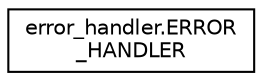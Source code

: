 digraph "Graphical Class Hierarchy"
{
  edge [fontname="Helvetica",fontsize="10",labelfontname="Helvetica",labelfontsize="10"];
  node [fontname="Helvetica",fontsize="10",shape=record];
  rankdir="LR";
  Node0 [label="error_handler.ERROR\l_HANDLER",height=0.2,width=0.4,color="black", fillcolor="white", style="filled",URL="$classerror__handler_1_1ERROR__HANDLER.html",tooltip="The ERROR_HANDLER Class returns an error message whenever the user puts in prohibited characters or v..."];
}
